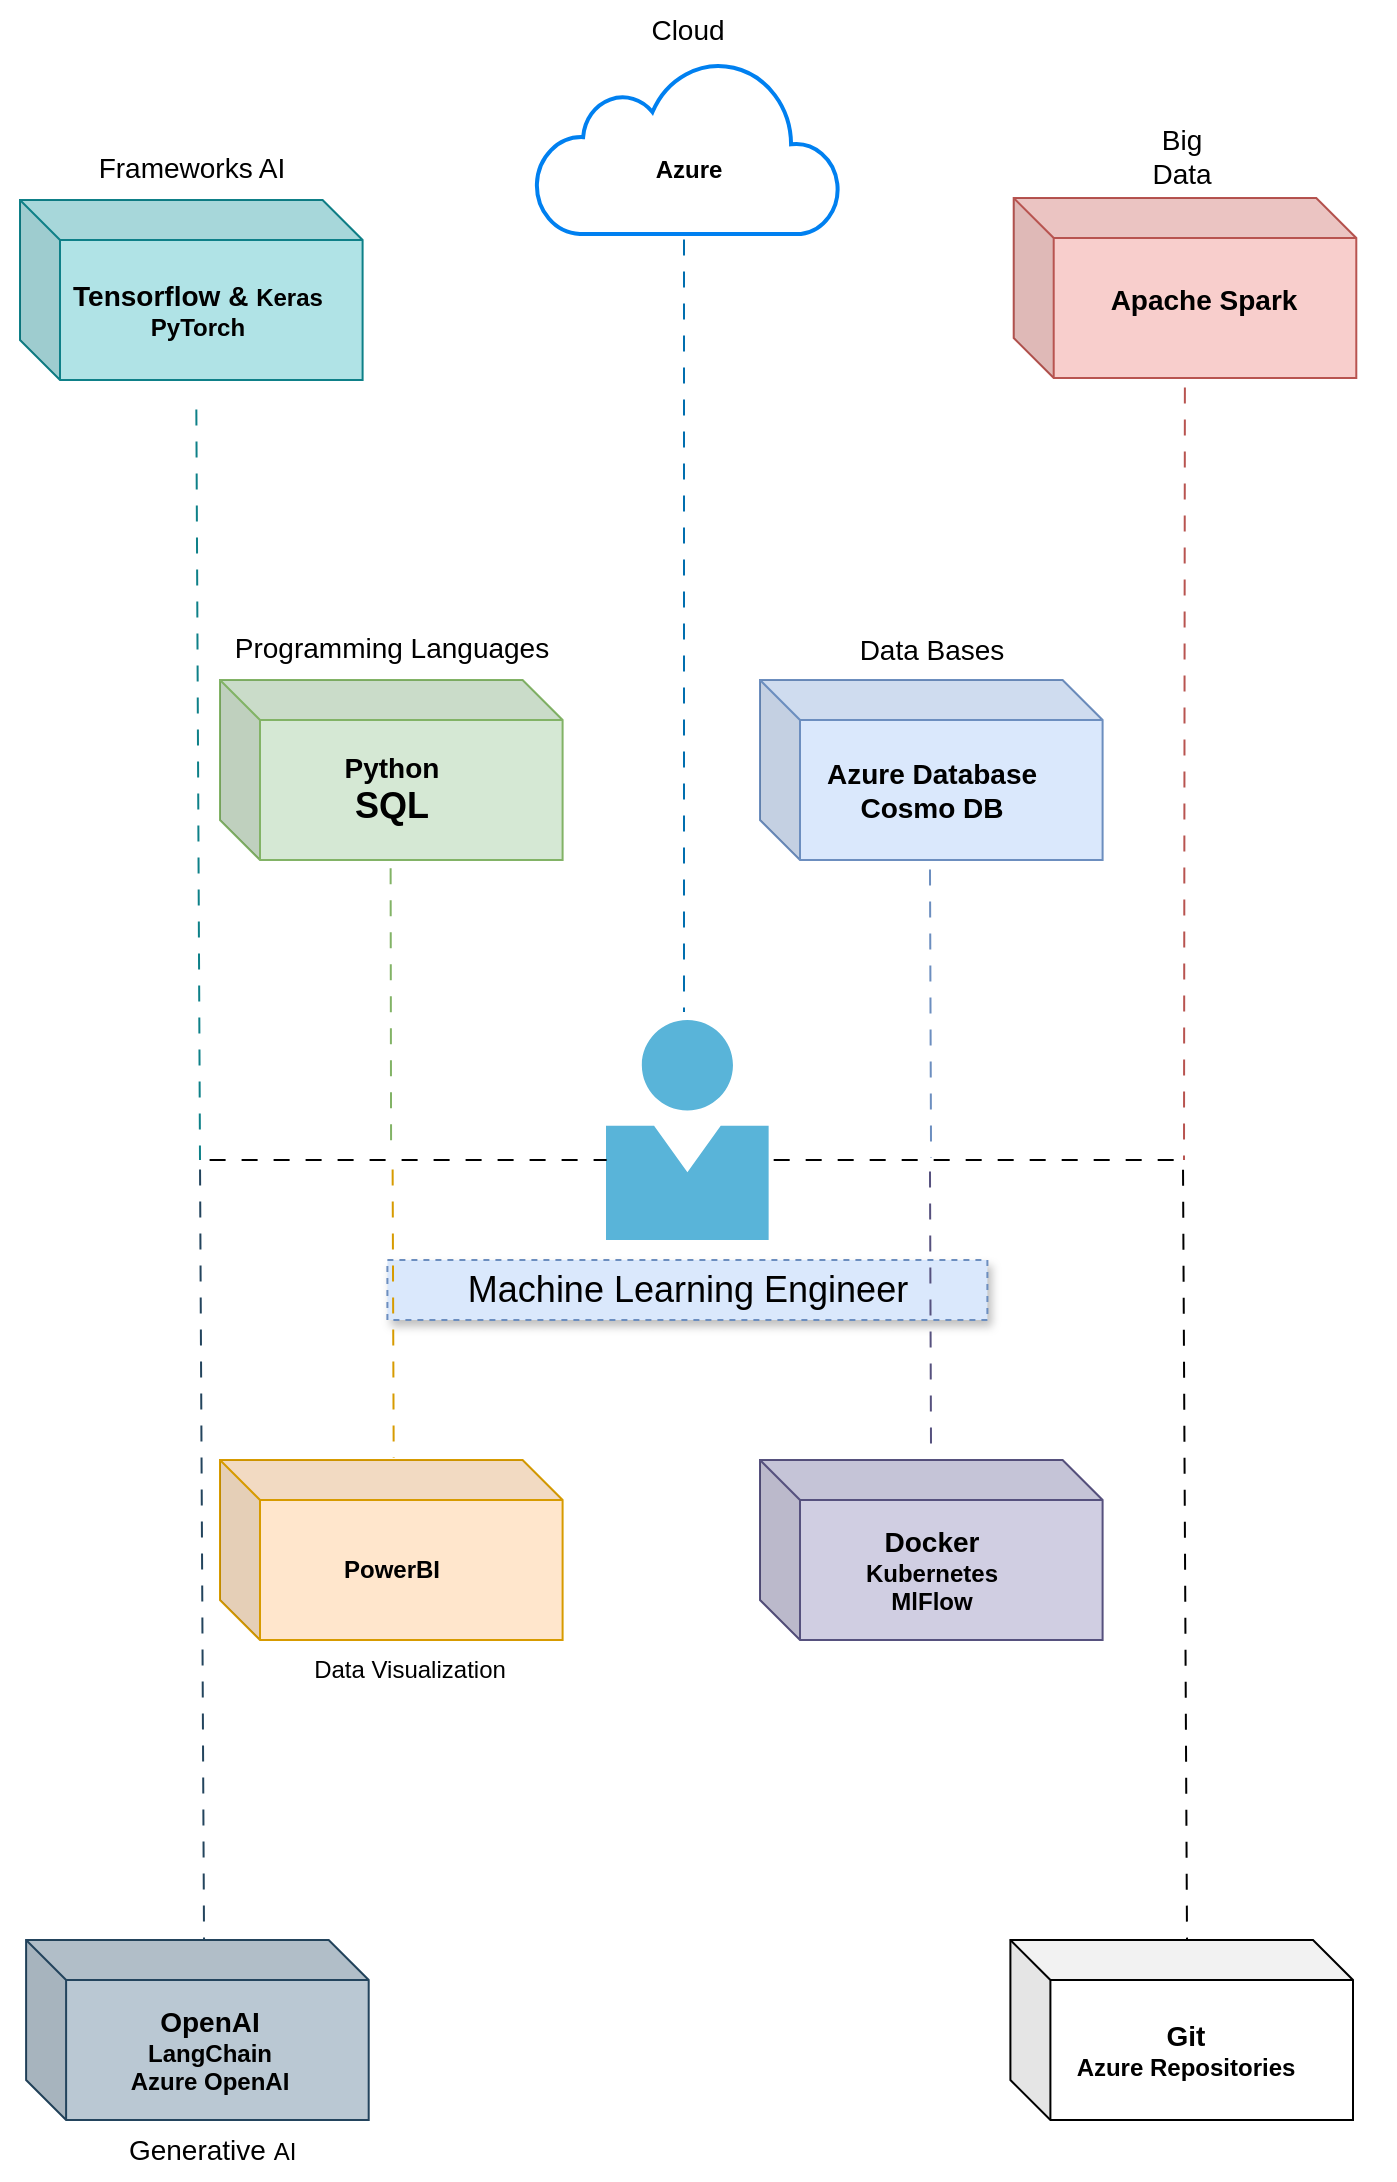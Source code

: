 <mxfile version="23.1.2" type="github">
  <diagram name="Page-1" id="dFZVPOjssJK8eaeSMrf8">
    <mxGraphModel dx="792" dy="2168" grid="1" gridSize="10" guides="1" tooltips="1" connect="1" arrows="1" fold="1" page="1" pageScale="1" pageWidth="827" pageHeight="1169" math="0" shadow="0">
      <root>
        <mxCell id="0" />
        <mxCell id="1" parent="0" />
        <mxCell id="gEUqkDLt4xAcNQ1EXw7u-26" value="" style="shape=cube;whiteSpace=wrap;html=1;boundedLbl=1;backgroundOutline=1;darkOpacity=0.05;darkOpacity2=0.1;treeMoving=0;fillColor=#f8cecc;strokeColor=#b85450;" vertex="1" parent="1">
          <mxGeometry x="576.85" y="119" width="171.3" height="90" as="geometry" />
        </mxCell>
        <mxCell id="gEUqkDLt4xAcNQ1EXw7u-1" value="" style="image;sketch=0;aspect=fixed;html=1;points=[];align=center;fontSize=12;image=img/lib/mscae/Person.svg;" vertex="1" parent="1">
          <mxGeometry x="373" y="530" width="81.4" height="110" as="geometry" />
        </mxCell>
        <mxCell id="gEUqkDLt4xAcNQ1EXw7u-2" value="&lt;font style=&quot;font-size: 18px;&quot;&gt;Machine Learning Engineer&lt;/font&gt;" style="text;strokeColor=#6c8ebf;align=center;fillColor=#dae8fc;html=1;verticalAlign=middle;whiteSpace=wrap;rounded=0;noLabel=0;portConstraintRotation=0;snapToPoint=0;fixDash=1;container=0;collapsible=0;backgroundOutline=1;movableLabel=0;autosize=0;fixedWidth=0;treeFolding=0;treeMoving=0;comic=0;dashed=1;shadow=1;glass=0;allowArrows=1;" vertex="1" parent="1">
          <mxGeometry x="263.7" y="650" width="300" height="30" as="geometry" />
        </mxCell>
        <mxCell id="gEUqkDLt4xAcNQ1EXw7u-4" value="" style="endArrow=none;html=1;rounded=0;entryX=0.004;entryY=0.636;entryDx=0;entryDy=0;entryPerimeter=0;flowAnimation=1;" edge="1" parent="1" target="gEUqkDLt4xAcNQ1EXw7u-1">
          <mxGeometry width="50" height="50" relative="1" as="geometry">
            <mxPoint x="170" y="600" as="sourcePoint" />
            <mxPoint x="330" y="550" as="targetPoint" />
          </mxGeometry>
        </mxCell>
        <mxCell id="gEUqkDLt4xAcNQ1EXw7u-6" value="" style="endArrow=none;html=1;rounded=0;exitX=0;exitY=0;exitDx=118.15;exitDy=120;exitPerimeter=0;flowAnimation=1;fillColor=#b0e3e6;strokeColor=#0e8088;" edge="1" parent="1">
          <mxGeometry width="50" height="50" relative="1" as="geometry">
            <mxPoint x="168.15" y="220" as="sourcePoint" />
            <mxPoint x="170" y="600" as="targetPoint" />
          </mxGeometry>
        </mxCell>
        <mxCell id="gEUqkDLt4xAcNQ1EXw7u-8" value="&lt;font style=&quot;font-size: 14px;&quot;&gt;Programming Languages&lt;/font&gt;" style="text;strokeColor=none;align=center;fillColor=none;html=1;verticalAlign=middle;whiteSpace=wrap;rounded=0;" vertex="1" parent="1">
          <mxGeometry x="170.65" y="329" width="190" height="30" as="geometry" />
        </mxCell>
        <mxCell id="gEUqkDLt4xAcNQ1EXw7u-11" value="" style="endArrow=none;html=1;rounded=0;entryX=0.004;entryY=0.636;entryDx=0;entryDy=0;entryPerimeter=0;flowAnimation=1;exitX=0.971;exitY=0.636;exitDx=0;exitDy=0;exitPerimeter=0;" edge="1" parent="1" source="gEUqkDLt4xAcNQ1EXw7u-1">
          <mxGeometry width="50" height="50" relative="1" as="geometry">
            <mxPoint x="460" y="600" as="sourcePoint" />
            <mxPoint x="663" y="600" as="targetPoint" />
          </mxGeometry>
        </mxCell>
        <mxCell id="gEUqkDLt4xAcNQ1EXw7u-12" value="" style="endArrow=none;html=1;rounded=0;flowAnimation=1;fillColor=#f8cecc;strokeColor=#b85450;" edge="1" parent="1" source="gEUqkDLt4xAcNQ1EXw7u-26">
          <mxGeometry width="50" height="50" relative="1" as="geometry">
            <mxPoint x="662.765" y="221.32" as="sourcePoint" />
            <mxPoint x="662" y="600" as="targetPoint" />
          </mxGeometry>
        </mxCell>
        <mxCell id="gEUqkDLt4xAcNQ1EXw7u-13" value="&lt;font style=&quot;&quot;&gt;&lt;font style=&quot;font-size: 14px;&quot;&gt;Apache Spark&lt;/font&gt;&lt;br&gt;&lt;/font&gt;" style="text;strokeColor=none;align=center;fillColor=none;html=1;verticalAlign=middle;whiteSpace=wrap;rounded=0;fontStyle=1" vertex="1" parent="1">
          <mxGeometry x="576.85" y="155" width="190" height="30" as="geometry" />
        </mxCell>
        <mxCell id="gEUqkDLt4xAcNQ1EXw7u-14" value="&lt;font style=&quot;&quot;&gt;&lt;font style=&quot;font-size: 14px;&quot;&gt;Big&lt;br&gt;Data&lt;/font&gt;&lt;br&gt;&lt;/font&gt;" style="text;strokeColor=none;align=center;fillColor=none;html=1;verticalAlign=middle;whiteSpace=wrap;rounded=0;" vertex="1" parent="1">
          <mxGeometry x="565.85" y="83" width="190" height="30" as="geometry" />
        </mxCell>
        <mxCell id="gEUqkDLt4xAcNQ1EXw7u-16" value="" style="shape=cube;whiteSpace=wrap;html=1;boundedLbl=1;backgroundOutline=1;darkOpacity=0.05;darkOpacity2=0.1;treeMoving=0;fillColor=#dae8fc;strokeColor=#6c8ebf;" vertex="1" parent="1">
          <mxGeometry x="450" y="360" width="171.3" height="90" as="geometry" />
        </mxCell>
        <mxCell id="gEUqkDLt4xAcNQ1EXw7u-18" value="&lt;font style=&quot;font-size: 14px;&quot;&gt;Data Bases&lt;/font&gt;" style="text;strokeColor=none;align=center;fillColor=none;html=1;verticalAlign=middle;whiteSpace=wrap;rounded=0;" vertex="1" parent="1">
          <mxGeometry x="440.65" y="330" width="190" height="30" as="geometry" />
        </mxCell>
        <mxCell id="gEUqkDLt4xAcNQ1EXw7u-19" value="&lt;font style=&quot;&quot;&gt;&lt;font style=&quot;font-size: 14px;&quot;&gt;Azure Database&lt;br&gt;Cosmo DB&lt;/font&gt;&lt;br&gt;&lt;/font&gt;" style="text;strokeColor=none;align=center;fillColor=none;html=1;verticalAlign=middle;whiteSpace=wrap;rounded=0;fontStyle=1" vertex="1" parent="1">
          <mxGeometry x="440.65" y="400" width="190" height="30" as="geometry" />
        </mxCell>
        <mxCell id="gEUqkDLt4xAcNQ1EXw7u-20" value="" style="endArrow=none;html=1;rounded=0;exitX=0;exitY=0;exitDx=118.15;exitDy=120;exitPerimeter=0;flowAnimation=1;fillColor=#bac8d3;strokeColor=#23445d;entryX=0.541;entryY=0.108;entryDx=0;entryDy=0;entryPerimeter=0;" edge="1" parent="1">
          <mxGeometry width="50" height="50" relative="1" as="geometry">
            <mxPoint x="170" y="600" as="sourcePoint" />
            <mxPoint x="172.018" y="989.96" as="targetPoint" />
          </mxGeometry>
        </mxCell>
        <mxCell id="gEUqkDLt4xAcNQ1EXw7u-22" value="&lt;font style=&quot;font-size: 12px;&quot;&gt;Data Visualization&lt;/font&gt;" style="text;strokeColor=none;align=center;fillColor=none;html=1;verticalAlign=middle;whiteSpace=wrap;rounded=0;" vertex="1" parent="1">
          <mxGeometry x="180.0" y="840" width="190" height="30" as="geometry" />
        </mxCell>
        <mxCell id="gEUqkDLt4xAcNQ1EXw7u-24" value="" style="shape=cube;whiteSpace=wrap;html=1;boundedLbl=1;backgroundOutline=1;darkOpacity=0.05;darkOpacity2=0.1;treeMoving=0;fillColor=#d5e8d4;strokeColor=#82b366;" vertex="1" parent="1">
          <mxGeometry x="180" y="360" width="171.3" height="90" as="geometry" />
        </mxCell>
        <mxCell id="gEUqkDLt4xAcNQ1EXw7u-25" value="" style="endArrow=none;html=1;rounded=0;flowAnimation=1;fillColor=#d5e8d4;strokeColor=#82b366;exitX=0.498;exitY=0.993;exitDx=0;exitDy=0;exitPerimeter=0;" edge="1" parent="1" source="gEUqkDLt4xAcNQ1EXw7u-24">
          <mxGeometry width="50" height="50" relative="1" as="geometry">
            <mxPoint x="266" y="480" as="sourcePoint" />
            <mxPoint x="265.55" y="598" as="targetPoint" />
          </mxGeometry>
        </mxCell>
        <mxCell id="gEUqkDLt4xAcNQ1EXw7u-9" value="&lt;font style=&quot;&quot;&gt;&lt;font style=&quot;font-size: 14px;&quot;&gt;Python&lt;br&gt;&lt;/font&gt;&lt;span style=&quot;font-size: 18px;&quot;&gt;SQL&lt;/span&gt;&lt;br&gt;&lt;/font&gt;" style="text;strokeColor=none;align=center;fillColor=none;html=1;verticalAlign=middle;whiteSpace=wrap;rounded=0;fontStyle=1" vertex="1" parent="1">
          <mxGeometry x="170.65" y="400" width="190" height="30" as="geometry" />
        </mxCell>
        <mxCell id="gEUqkDLt4xAcNQ1EXw7u-29" value="" style="endArrow=none;html=1;rounded=0;flowAnimation=1;fillColor=#dae8fc;strokeColor=#6c8ebf;exitX=0.498;exitY=0.993;exitDx=0;exitDy=0;exitPerimeter=0;" edge="1" parent="1">
          <mxGeometry width="50" height="50" relative="1" as="geometry">
            <mxPoint x="534.98" y="450" as="sourcePoint" />
            <mxPoint x="535.53" y="599" as="targetPoint" />
          </mxGeometry>
        </mxCell>
        <mxCell id="gEUqkDLt4xAcNQ1EXw7u-30" value="" style="shape=cube;whiteSpace=wrap;html=1;boundedLbl=1;backgroundOutline=1;darkOpacity=0.05;darkOpacity2=0.1;treeMoving=0;fillColor=#ffe6cc;strokeColor=#d79b00;autosize=1;" vertex="1" parent="1">
          <mxGeometry x="180" y="750" width="171.3" height="90" as="geometry" />
        </mxCell>
        <mxCell id="gEUqkDLt4xAcNQ1EXw7u-31" value="" style="endArrow=none;html=1;rounded=0;flowAnimation=1;fillColor=#ffe6cc;strokeColor=#d79b00;exitX=0.498;exitY=0.993;exitDx=0;exitDy=0;exitPerimeter=0;" edge="1" parent="1">
          <mxGeometry width="50" height="50" relative="1" as="geometry">
            <mxPoint x="266.3" y="600" as="sourcePoint" />
            <mxPoint x="266.85" y="749" as="targetPoint" />
          </mxGeometry>
        </mxCell>
        <mxCell id="gEUqkDLt4xAcNQ1EXw7u-23" value="&lt;font style=&quot;&quot;&gt;&lt;font style=&quot;font-size: 12px;&quot;&gt;PowerBI&lt;/font&gt;&lt;br&gt;&lt;/font&gt;" style="text;strokeColor=none;align=center;fillColor=none;html=1;verticalAlign=middle;whiteSpace=wrap;rounded=0;fontStyle=1" vertex="1" parent="1">
          <mxGeometry x="170.65" y="790" width="190" height="30" as="geometry" />
        </mxCell>
        <mxCell id="gEUqkDLt4xAcNQ1EXw7u-32" value="" style="endArrow=none;html=1;rounded=0;flowAnimation=1;fillColor=#1ba1e2;strokeColor=#006EAF;" edge="1" parent="1">
          <mxGeometry width="50" height="50" relative="1" as="geometry">
            <mxPoint x="412" y="135" as="sourcePoint" />
            <mxPoint x="412" y="526" as="targetPoint" />
          </mxGeometry>
        </mxCell>
        <mxCell id="gEUqkDLt4xAcNQ1EXw7u-35" value="&lt;font style=&quot;&quot;&gt;&lt;span style=&quot;font-size: 14px;&quot;&gt;Cloud&lt;/span&gt;&lt;br&gt;&lt;/font&gt;" style="text;strokeColor=none;align=center;fillColor=none;html=1;verticalAlign=middle;whiteSpace=wrap;rounded=0;" vertex="1" parent="1">
          <mxGeometry x="319.0" y="20" width="190" height="30" as="geometry" />
        </mxCell>
        <mxCell id="gEUqkDLt4xAcNQ1EXw7u-36" value="" style="html=1;verticalLabelPosition=bottom;align=center;labelBackgroundColor=#ffffff;verticalAlign=top;strokeWidth=2;strokeColor=#0080F0;shadow=0;dashed=0;shape=mxgraph.ios7.icons.cloud;" vertex="1" parent="1">
          <mxGeometry x="338" y="50" width="152" height="87" as="geometry" />
        </mxCell>
        <mxCell id="gEUqkDLt4xAcNQ1EXw7u-34" value="&lt;font style=&quot;&quot;&gt;&lt;font style=&quot;font-size: 12px;&quot;&gt;Azure&lt;/font&gt;&lt;br&gt;&lt;/font&gt;" style="text;strokeColor=none;align=center;fillColor=none;html=1;verticalAlign=middle;whiteSpace=wrap;rounded=0;fontStyle=1" vertex="1" parent="1">
          <mxGeometry x="319" y="89" width="191" height="31" as="geometry" />
        </mxCell>
        <mxCell id="gEUqkDLt4xAcNQ1EXw7u-38" value="" style="shape=cube;whiteSpace=wrap;html=1;boundedLbl=1;backgroundOutline=1;darkOpacity=0.05;darkOpacity2=0.1;treeMoving=0;fillColor=#b0e3e6;strokeColor=#0e8088;" vertex="1" parent="1">
          <mxGeometry x="80" y="120" width="171.3" height="90" as="geometry" />
        </mxCell>
        <mxCell id="gEUqkDLt4xAcNQ1EXw7u-39" value="&lt;font style=&quot;&quot;&gt;&lt;span style=&quot;font-size: 14px;&quot;&gt;Tensorflow &amp;amp;&amp;nbsp;&lt;/span&gt;Keras&lt;br&gt;PyTorch&lt;br&gt;&lt;/font&gt;" style="text;strokeColor=none;align=center;fillColor=none;html=1;verticalAlign=middle;whiteSpace=wrap;rounded=0;fontStyle=1" vertex="1" parent="1">
          <mxGeometry x="73.7" y="160" width="190" height="30" as="geometry" />
        </mxCell>
        <mxCell id="gEUqkDLt4xAcNQ1EXw7u-40" value="&lt;font style=&quot;&quot;&gt;&lt;span style=&quot;font-size: 14px;&quot;&gt;Frameworks AI&lt;/span&gt;&lt;br&gt;&lt;/font&gt;" style="text;strokeColor=none;align=center;fillColor=none;html=1;verticalAlign=middle;whiteSpace=wrap;rounded=0;" vertex="1" parent="1">
          <mxGeometry x="70.65" y="89" width="190" height="30" as="geometry" />
        </mxCell>
        <mxCell id="gEUqkDLt4xAcNQ1EXw7u-41" value="" style="shape=cube;whiteSpace=wrap;html=1;boundedLbl=1;backgroundOutline=1;darkOpacity=0.05;darkOpacity2=0.1;treeMoving=0;fillColor=#bac8d3;strokeColor=#23445d;" vertex="1" parent="1">
          <mxGeometry x="83.05" y="990" width="171.3" height="90" as="geometry" />
        </mxCell>
        <mxCell id="gEUqkDLt4xAcNQ1EXw7u-42" value="&lt;font style=&quot;&quot;&gt;&lt;span style=&quot;font-size: 14px;&quot;&gt;Generative&amp;nbsp;&lt;/span&gt;AI&amp;nbsp;&lt;br&gt;&lt;/font&gt;" style="text;strokeColor=none;align=center;fillColor=none;html=1;verticalAlign=middle;whiteSpace=wrap;rounded=0;" vertex="1" parent="1">
          <mxGeometry x="83.05" y="1080" width="190" height="30" as="geometry" />
        </mxCell>
        <mxCell id="gEUqkDLt4xAcNQ1EXw7u-43" value="&lt;font style=&quot;&quot;&gt;&lt;span style=&quot;font-size: 14px;&quot;&gt;OpenAI&lt;br&gt;&lt;/span&gt;LangChain&lt;br&gt;Azure OpenAI&lt;br&gt;&lt;/font&gt;" style="text;strokeColor=none;align=center;fillColor=none;html=1;verticalAlign=middle;whiteSpace=wrap;rounded=0;fontStyle=1" vertex="1" parent="1">
          <mxGeometry x="80.0" y="1030" width="190" height="30" as="geometry" />
        </mxCell>
        <mxCell id="gEUqkDLt4xAcNQ1EXw7u-45" value="" style="endArrow=none;html=1;rounded=0;flowAnimation=1;fillColor=#d0cee2;strokeColor=#56517e;exitX=0.498;exitY=0.993;exitDx=0;exitDy=0;exitPerimeter=0;" edge="1" parent="1">
          <mxGeometry width="50" height="50" relative="1" as="geometry">
            <mxPoint x="534.98" y="601" as="sourcePoint" />
            <mxPoint x="535.53" y="750" as="targetPoint" />
          </mxGeometry>
        </mxCell>
        <mxCell id="gEUqkDLt4xAcNQ1EXw7u-46" value="" style="shape=cube;whiteSpace=wrap;html=1;boundedLbl=1;backgroundOutline=1;darkOpacity=0.05;darkOpacity2=0.1;treeMoving=0;fillColor=#d0cee2;strokeColor=#56517e;" vertex="1" parent="1">
          <mxGeometry x="450" y="750" width="171.3" height="90" as="geometry" />
        </mxCell>
        <mxCell id="gEUqkDLt4xAcNQ1EXw7u-44" value="&lt;font style=&quot;&quot;&gt;&lt;span style=&quot;font-size: 14px;&quot;&gt;Docker&lt;br&gt;&lt;/span&gt;Kubernetes&lt;br&gt;MlFlow&lt;br&gt;&lt;/font&gt;" style="text;strokeColor=none;align=center;fillColor=none;html=1;verticalAlign=middle;whiteSpace=wrap;rounded=0;fontStyle=1" vertex="1" parent="1">
          <mxGeometry x="440.65" y="790" width="190" height="30" as="geometry" />
        </mxCell>
        <mxCell id="gEUqkDLt4xAcNQ1EXw7u-47" value="" style="endArrow=none;html=1;rounded=0;exitX=0;exitY=0;exitDx=118.15;exitDy=120;exitPerimeter=0;flowAnimation=1;entryX=0.541;entryY=0.108;entryDx=0;entryDy=0;entryPerimeter=0;" edge="1" parent="1">
          <mxGeometry width="50" height="50" relative="1" as="geometry">
            <mxPoint x="661.49" y="600.02" as="sourcePoint" />
            <mxPoint x="663.508" y="989.98" as="targetPoint" />
          </mxGeometry>
        </mxCell>
        <mxCell id="gEUqkDLt4xAcNQ1EXw7u-48" value="" style="shape=cube;whiteSpace=wrap;html=1;boundedLbl=1;backgroundOutline=1;darkOpacity=0.05;darkOpacity2=0.1;treeMoving=0;" vertex="1" parent="1">
          <mxGeometry x="575.2" y="990" width="171.3" height="90" as="geometry" />
        </mxCell>
        <mxCell id="gEUqkDLt4xAcNQ1EXw7u-49" value="&lt;font style=&quot;&quot;&gt;&lt;span style=&quot;font-size: 14px;&quot;&gt;Git&lt;br&gt;&lt;/span&gt;Azure Repositories&lt;br&gt;&lt;/font&gt;" style="text;strokeColor=none;align=center;fillColor=none;html=1;verticalAlign=middle;whiteSpace=wrap;rounded=0;fontStyle=1" vertex="1" parent="1">
          <mxGeometry x="567.5" y="1030" width="190" height="30" as="geometry" />
        </mxCell>
      </root>
    </mxGraphModel>
  </diagram>
</mxfile>
